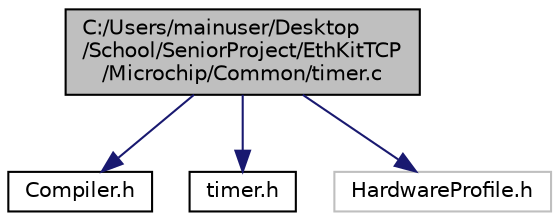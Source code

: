 digraph "C:/Users/mainuser/Desktop/School/SeniorProject/EthKitTCP/Microchip/Common/timer.c"
{
  edge [fontname="Helvetica",fontsize="10",labelfontname="Helvetica",labelfontsize="10"];
  node [fontname="Helvetica",fontsize="10",shape=record];
  Node1 [label="C:/Users/mainuser/Desktop\l/School/SeniorProject/EthKitTCP\l/Microchip/Common/timer.c",height=0.2,width=0.4,color="black", fillcolor="grey75", style="filled", fontcolor="black"];
  Node1 -> Node2 [color="midnightblue",fontsize="10",style="solid"];
  Node2 [label="Compiler.h",height=0.2,width=0.4,color="black", fillcolor="white", style="filled",URL="$_compiler_8h.html"];
  Node1 -> Node3 [color="midnightblue",fontsize="10",style="solid"];
  Node3 [label="timer.h",height=0.2,width=0.4,color="black", fillcolor="white", style="filled",URL="$timer_8h.html"];
  Node1 -> Node4 [color="midnightblue",fontsize="10",style="solid"];
  Node4 [label="HardwareProfile.h",height=0.2,width=0.4,color="grey75", fillcolor="white", style="filled"];
}
